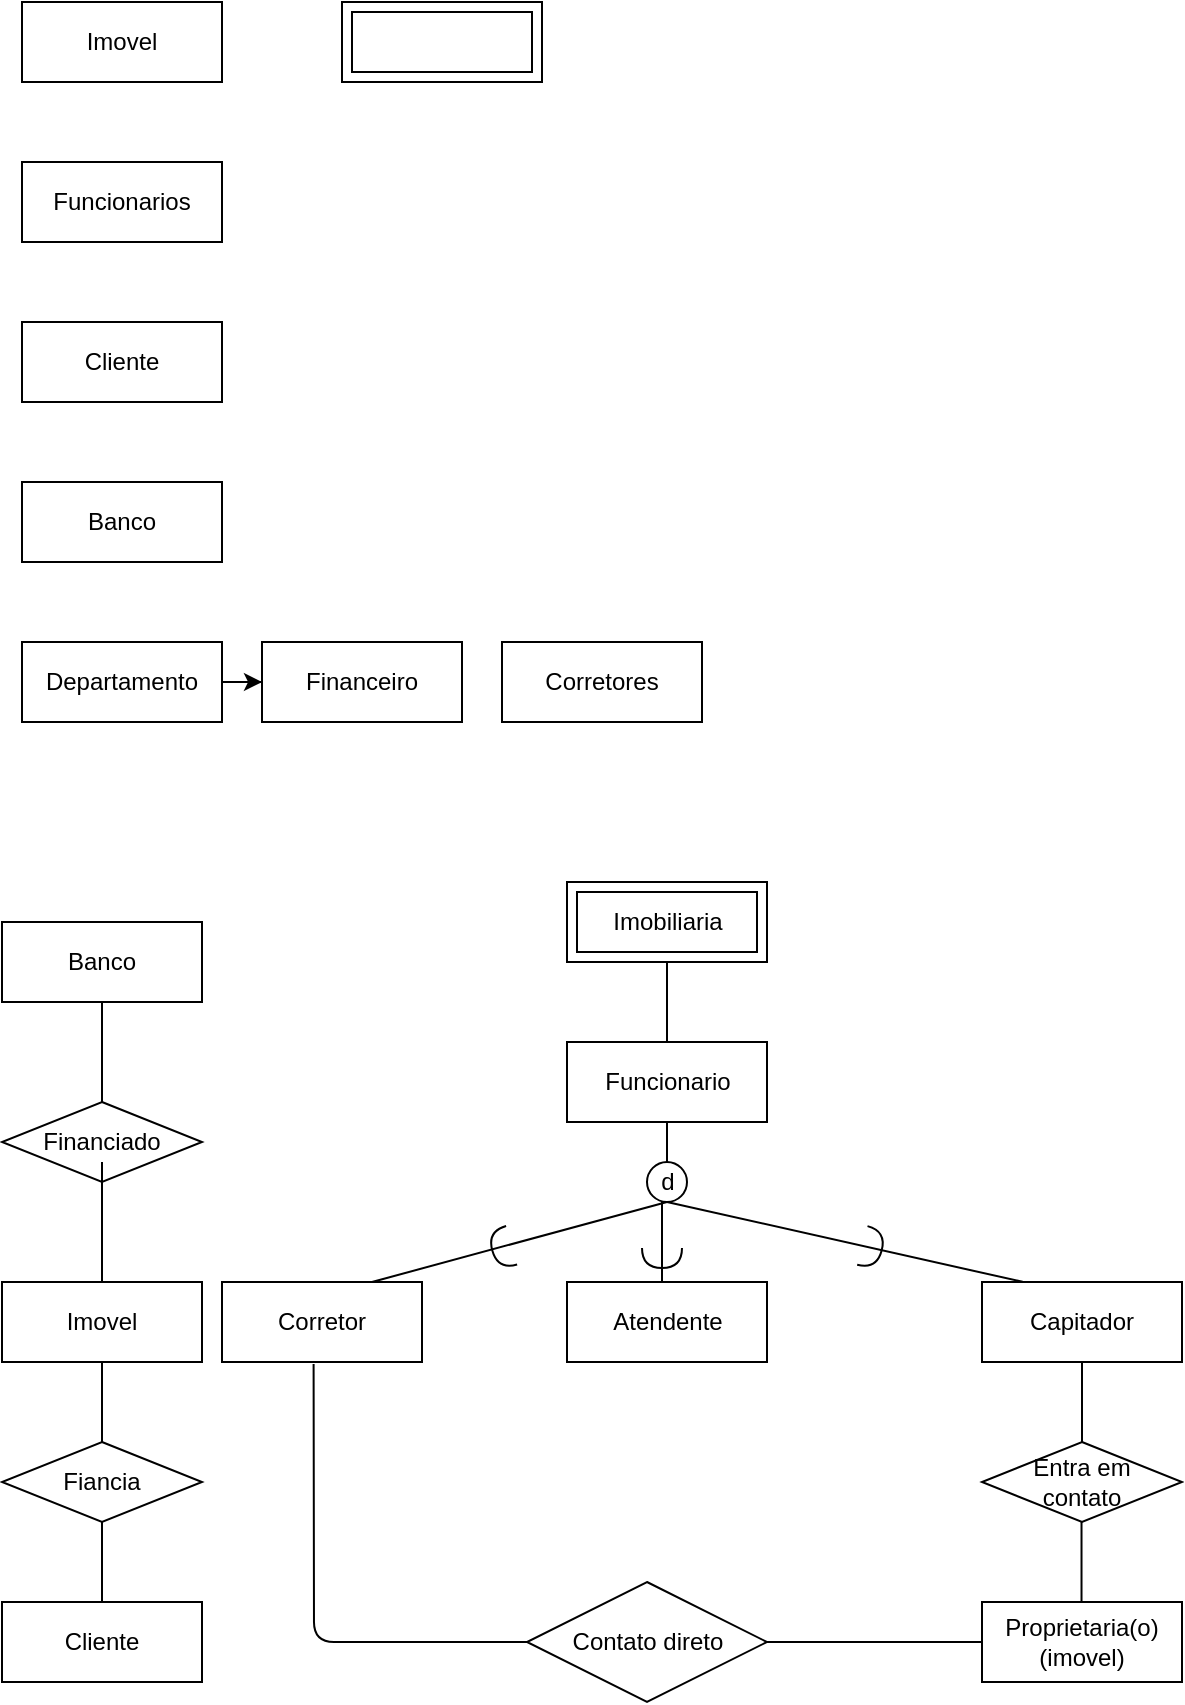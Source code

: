 <mxfile version="13.7.3" type="github">
  <diagram id="R2lEEEUBdFMjLlhIrx00" name="Page-1">
    <mxGraphModel dx="923" dy="494" grid="1" gridSize="10" guides="1" tooltips="1" connect="1" arrows="1" fold="1" page="1" pageScale="1" pageWidth="850" pageHeight="1100" math="0" shadow="0" extFonts="Permanent Marker^https://fonts.googleapis.com/css?family=Permanent+Marker">
      <root>
        <mxCell id="0" />
        <mxCell id="1" parent="0" />
        <mxCell id="aO3IscL8VT4VF3LDPGpY-1" value="Imovel" style="whiteSpace=wrap;html=1;align=center;" vertex="1" parent="1">
          <mxGeometry x="40" width="100" height="40" as="geometry" />
        </mxCell>
        <mxCell id="aO3IscL8VT4VF3LDPGpY-2" value="Funcionarios" style="whiteSpace=wrap;html=1;align=center;" vertex="1" parent="1">
          <mxGeometry x="40" y="80" width="100" height="40" as="geometry" />
        </mxCell>
        <mxCell id="aO3IscL8VT4VF3LDPGpY-3" value="Cliente" style="whiteSpace=wrap;html=1;align=center;" vertex="1" parent="1">
          <mxGeometry x="40" y="160" width="100" height="40" as="geometry" />
        </mxCell>
        <mxCell id="aO3IscL8VT4VF3LDPGpY-4" value="Banco" style="whiteSpace=wrap;html=1;align=center;" vertex="1" parent="1">
          <mxGeometry x="40" y="240" width="100" height="40" as="geometry" />
        </mxCell>
        <mxCell id="aO3IscL8VT4VF3LDPGpY-10" value="" style="edgeStyle=orthogonalEdgeStyle;rounded=0;orthogonalLoop=1;jettySize=auto;html=1;" edge="1" parent="1" source="aO3IscL8VT4VF3LDPGpY-5" target="aO3IscL8VT4VF3LDPGpY-7">
          <mxGeometry relative="1" as="geometry" />
        </mxCell>
        <mxCell id="aO3IscL8VT4VF3LDPGpY-5" value="Departamento" style="whiteSpace=wrap;html=1;align=center;" vertex="1" parent="1">
          <mxGeometry x="40" y="320" width="100" height="40" as="geometry" />
        </mxCell>
        <mxCell id="aO3IscL8VT4VF3LDPGpY-7" value="Financeiro" style="whiteSpace=wrap;html=1;align=center;" vertex="1" parent="1">
          <mxGeometry x="160" y="320" width="100" height="40" as="geometry" />
        </mxCell>
        <mxCell id="aO3IscL8VT4VF3LDPGpY-8" value="" style="shape=ext;margin=3;double=1;whiteSpace=wrap;html=1;align=center;" vertex="1" parent="1">
          <mxGeometry x="200" width="100" height="40" as="geometry" />
        </mxCell>
        <mxCell id="aO3IscL8VT4VF3LDPGpY-9" value="Corretores&lt;br&gt;" style="whiteSpace=wrap;html=1;align=center;" vertex="1" parent="1">
          <mxGeometry x="280" y="320" width="100" height="40" as="geometry" />
        </mxCell>
        <mxCell id="aO3IscL8VT4VF3LDPGpY-21" value="Proprietaria(o)&lt;br&gt;(imovel)&lt;br&gt;" style="whiteSpace=wrap;html=1;align=center;" vertex="1" parent="1">
          <mxGeometry x="520" y="800" width="100" height="40" as="geometry" />
        </mxCell>
        <mxCell id="aO3IscL8VT4VF3LDPGpY-28" value="Imobiliaria" style="shape=ext;margin=3;double=1;whiteSpace=wrap;html=1;align=center;" vertex="1" parent="1">
          <mxGeometry x="312.5" y="440" width="100" height="40" as="geometry" />
        </mxCell>
        <mxCell id="aO3IscL8VT4VF3LDPGpY-44" value="Funcionario" style="whiteSpace=wrap;html=1;align=center;" vertex="1" parent="1">
          <mxGeometry x="312.5" y="520" width="100" height="40" as="geometry" />
        </mxCell>
        <mxCell id="aO3IscL8VT4VF3LDPGpY-45" value="Capitador&lt;br&gt;" style="whiteSpace=wrap;html=1;align=center;" vertex="1" parent="1">
          <mxGeometry x="520" y="640" width="100" height="40" as="geometry" />
        </mxCell>
        <mxCell id="aO3IscL8VT4VF3LDPGpY-46" value="Corretor&lt;br&gt;" style="whiteSpace=wrap;html=1;align=center;" vertex="1" parent="1">
          <mxGeometry x="140" y="640" width="100" height="40" as="geometry" />
        </mxCell>
        <mxCell id="aO3IscL8VT4VF3LDPGpY-50" value="Banco&lt;br&gt;" style="whiteSpace=wrap;html=1;align=center;" vertex="1" parent="1">
          <mxGeometry x="30" y="460" width="100" height="40" as="geometry" />
        </mxCell>
        <mxCell id="aO3IscL8VT4VF3LDPGpY-51" value="Imovel" style="whiteSpace=wrap;html=1;align=center;" vertex="1" parent="1">
          <mxGeometry x="30" y="640" width="100" height="40" as="geometry" />
        </mxCell>
        <mxCell id="aO3IscL8VT4VF3LDPGpY-52" value="" style="endArrow=none;html=1;entryX=0.5;entryY=1;entryDx=0;entryDy=0;exitX=0.5;exitY=0;exitDx=0;exitDy=0;" edge="1" parent="1" source="aO3IscL8VT4VF3LDPGpY-44" target="aO3IscL8VT4VF3LDPGpY-28">
          <mxGeometry width="50" height="50" relative="1" as="geometry">
            <mxPoint x="340" y="530" as="sourcePoint" />
            <mxPoint x="390" y="480" as="targetPoint" />
          </mxGeometry>
        </mxCell>
        <mxCell id="aO3IscL8VT4VF3LDPGpY-65" value="" style="endArrow=none;html=1;entryX=0.5;entryY=1;entryDx=0;entryDy=0;exitX=0.5;exitY=0;exitDx=0;exitDy=0;" edge="1" parent="1" target="aO3IscL8VT4VF3LDPGpY-44">
          <mxGeometry width="50" height="50" relative="1" as="geometry">
            <mxPoint x="362.5" y="580" as="sourcePoint" />
            <mxPoint x="400" y="570" as="targetPoint" />
            <Array as="points" />
          </mxGeometry>
        </mxCell>
        <mxCell id="aO3IscL8VT4VF3LDPGpY-70" value="d" style="ellipse;whiteSpace=wrap;html=1;aspect=fixed;" vertex="1" parent="1">
          <mxGeometry x="352.5" y="580" width="20" height="20" as="geometry" />
        </mxCell>
        <mxCell id="aO3IscL8VT4VF3LDPGpY-72" value="" style="shape=requiredInterface;html=1;verticalLabelPosition=bottom;direction=south;strokeWidth=1;rotation=74;" vertex="1" parent="1">
          <mxGeometry x="270" y="618" width="20" height="10" as="geometry" />
        </mxCell>
        <mxCell id="aO3IscL8VT4VF3LDPGpY-76" value="" style="endArrow=none;html=1;entryX=0.5;entryY=1;entryDx=0;entryDy=0;exitX=0.75;exitY=0;exitDx=0;exitDy=0;" edge="1" parent="1" source="aO3IscL8VT4VF3LDPGpY-46" target="aO3IscL8VT4VF3LDPGpY-70">
          <mxGeometry width="50" height="50" relative="1" as="geometry">
            <mxPoint x="325" y="640" as="sourcePoint" />
            <mxPoint x="365.02" y="600.0" as="targetPoint" />
          </mxGeometry>
        </mxCell>
        <mxCell id="aO3IscL8VT4VF3LDPGpY-83" value="" style="endArrow=none;html=1;exitX=0.5;exitY=1;exitDx=0;exitDy=0;entryX=0.203;entryY=-0.002;entryDx=0;entryDy=0;entryPerimeter=0;" edge="1" parent="1" source="aO3IscL8VT4VF3LDPGpY-70" target="aO3IscL8VT4VF3LDPGpY-45">
          <mxGeometry width="50" height="50" relative="1" as="geometry">
            <mxPoint x="375.02" y="608.7" as="sourcePoint" />
            <mxPoint x="334.98" y="650.0" as="targetPoint" />
          </mxGeometry>
        </mxCell>
        <mxCell id="aO3IscL8VT4VF3LDPGpY-84" value="" style="shape=requiredInterface;html=1;verticalLabelPosition=bottom;strokeWidth=1;rotation=15;" vertex="1" parent="1">
          <mxGeometry x="460" y="613" width="10" height="20" as="geometry" />
        </mxCell>
        <mxCell id="aO3IscL8VT4VF3LDPGpY-85" value="Fiancia&lt;br&gt;" style="shape=rhombus;perimeter=rhombusPerimeter;whiteSpace=wrap;html=1;align=center;strokeWidth=1;" vertex="1" parent="1">
          <mxGeometry x="30" y="720" width="100" height="40" as="geometry" />
        </mxCell>
        <mxCell id="aO3IscL8VT4VF3LDPGpY-89" value="Cliente&lt;br&gt;" style="whiteSpace=wrap;html=1;align=center;strokeWidth=1;" vertex="1" parent="1">
          <mxGeometry x="30" y="800" width="100" height="40" as="geometry" />
        </mxCell>
        <mxCell id="aO3IscL8VT4VF3LDPGpY-90" value="" style="endArrow=none;html=1;entryX=0.5;entryY=1;entryDx=0;entryDy=0;exitX=0.5;exitY=0;exitDx=0;exitDy=0;" edge="1" parent="1" source="aO3IscL8VT4VF3LDPGpY-89" target="aO3IscL8VT4VF3LDPGpY-85">
          <mxGeometry width="50" height="50" relative="1" as="geometry">
            <mxPoint x="70" y="810" as="sourcePoint" />
            <mxPoint x="120" y="760" as="targetPoint" />
          </mxGeometry>
        </mxCell>
        <mxCell id="aO3IscL8VT4VF3LDPGpY-91" value="" style="endArrow=none;html=1;entryX=0.5;entryY=1;entryDx=0;entryDy=0;exitX=0.5;exitY=0;exitDx=0;exitDy=0;" edge="1" parent="1" source="aO3IscL8VT4VF3LDPGpY-85" target="aO3IscL8VT4VF3LDPGpY-51">
          <mxGeometry width="50" height="50" relative="1" as="geometry">
            <mxPoint x="60" y="730" as="sourcePoint" />
            <mxPoint x="110" y="680" as="targetPoint" />
          </mxGeometry>
        </mxCell>
        <mxCell id="aO3IscL8VT4VF3LDPGpY-92" value="Financiado&lt;br&gt;" style="shape=rhombus;perimeter=rhombusPerimeter;whiteSpace=wrap;html=1;align=center;strokeWidth=1;" vertex="1" parent="1">
          <mxGeometry x="30" y="550" width="100" height="40" as="geometry" />
        </mxCell>
        <mxCell id="aO3IscL8VT4VF3LDPGpY-93" value="" style="endArrow=none;html=1;entryX=0.5;entryY=1;entryDx=0;entryDy=0;exitX=0.5;exitY=0;exitDx=0;exitDy=0;" edge="1" parent="1" source="aO3IscL8VT4VF3LDPGpY-92" target="aO3IscL8VT4VF3LDPGpY-50">
          <mxGeometry width="50" height="50" relative="1" as="geometry">
            <mxPoint x="60" y="540" as="sourcePoint" />
            <mxPoint x="110" y="490" as="targetPoint" />
          </mxGeometry>
        </mxCell>
        <mxCell id="aO3IscL8VT4VF3LDPGpY-94" value="" style="endArrow=none;html=1;exitX=0.5;exitY=0;exitDx=0;exitDy=0;" edge="1" parent="1" source="aO3IscL8VT4VF3LDPGpY-51">
          <mxGeometry width="50" height="50" relative="1" as="geometry">
            <mxPoint x="30" y="630" as="sourcePoint" />
            <mxPoint x="80" y="580" as="targetPoint" />
          </mxGeometry>
        </mxCell>
        <mxCell id="aO3IscL8VT4VF3LDPGpY-97" value="" style="endArrow=none;html=1;" edge="1" parent="1">
          <mxGeometry width="50" height="50" relative="1" as="geometry">
            <mxPoint x="360" y="640" as="sourcePoint" />
            <mxPoint x="360" y="600" as="targetPoint" />
          </mxGeometry>
        </mxCell>
        <mxCell id="aO3IscL8VT4VF3LDPGpY-98" value="Atendente&lt;br&gt;" style="whiteSpace=wrap;html=1;align=center;" vertex="1" parent="1">
          <mxGeometry x="312.5" y="640" width="100" height="40" as="geometry" />
        </mxCell>
        <mxCell id="aO3IscL8VT4VF3LDPGpY-99" value="Entra em&lt;br&gt;contato&lt;br&gt;" style="shape=rhombus;perimeter=rhombusPerimeter;whiteSpace=wrap;html=1;align=center;strokeWidth=1;" vertex="1" parent="1">
          <mxGeometry x="520" y="720" width="100" height="40" as="geometry" />
        </mxCell>
        <mxCell id="aO3IscL8VT4VF3LDPGpY-100" value="" style="endArrow=none;html=1;entryX=0.5;entryY=1;entryDx=0;entryDy=0;exitX=0.5;exitY=0;exitDx=0;exitDy=0;" edge="1" parent="1" source="aO3IscL8VT4VF3LDPGpY-99" target="aO3IscL8VT4VF3LDPGpY-45">
          <mxGeometry width="50" height="50" relative="1" as="geometry">
            <mxPoint x="540" y="730" as="sourcePoint" />
            <mxPoint x="590" y="680" as="targetPoint" />
          </mxGeometry>
        </mxCell>
        <mxCell id="aO3IscL8VT4VF3LDPGpY-101" value="" style="endArrow=none;html=1;entryX=0.5;entryY=1;entryDx=0;entryDy=0;exitX=0.5;exitY=0;exitDx=0;exitDy=0;" edge="1" parent="1">
          <mxGeometry width="50" height="50" relative="1" as="geometry">
            <mxPoint x="569.76" y="800" as="sourcePoint" />
            <mxPoint x="569.76" y="760" as="targetPoint" />
          </mxGeometry>
        </mxCell>
        <mxCell id="aO3IscL8VT4VF3LDPGpY-105" value="" style="shape=requiredInterface;html=1;verticalLabelPosition=bottom;strokeWidth=1;rotation=90;" vertex="1" parent="1">
          <mxGeometry x="355" y="618" width="10" height="20" as="geometry" />
        </mxCell>
        <mxCell id="aO3IscL8VT4VF3LDPGpY-111" value="" style="endArrow=none;html=1;entryX=0;entryY=0.5;entryDx=0;entryDy=0;exitX=0.458;exitY=1.025;exitDx=0;exitDy=0;exitPerimeter=0;" edge="1" parent="1" source="aO3IscL8VT4VF3LDPGpY-46" target="aO3IscL8VT4VF3LDPGpY-21">
          <mxGeometry width="50" height="50" relative="1" as="geometry">
            <mxPoint x="190" y="740" as="sourcePoint" />
            <mxPoint x="520" y="720" as="targetPoint" />
            <Array as="points">
              <mxPoint x="186" y="820" />
            </Array>
          </mxGeometry>
        </mxCell>
        <mxCell id="aO3IscL8VT4VF3LDPGpY-112" value="Contato direto&lt;br&gt;" style="shape=rhombus;perimeter=rhombusPerimeter;whiteSpace=wrap;html=1;align=center;strokeWidth=1;" vertex="1" parent="1">
          <mxGeometry x="292.5" y="790" width="120" height="60" as="geometry" />
        </mxCell>
      </root>
    </mxGraphModel>
  </diagram>
</mxfile>
